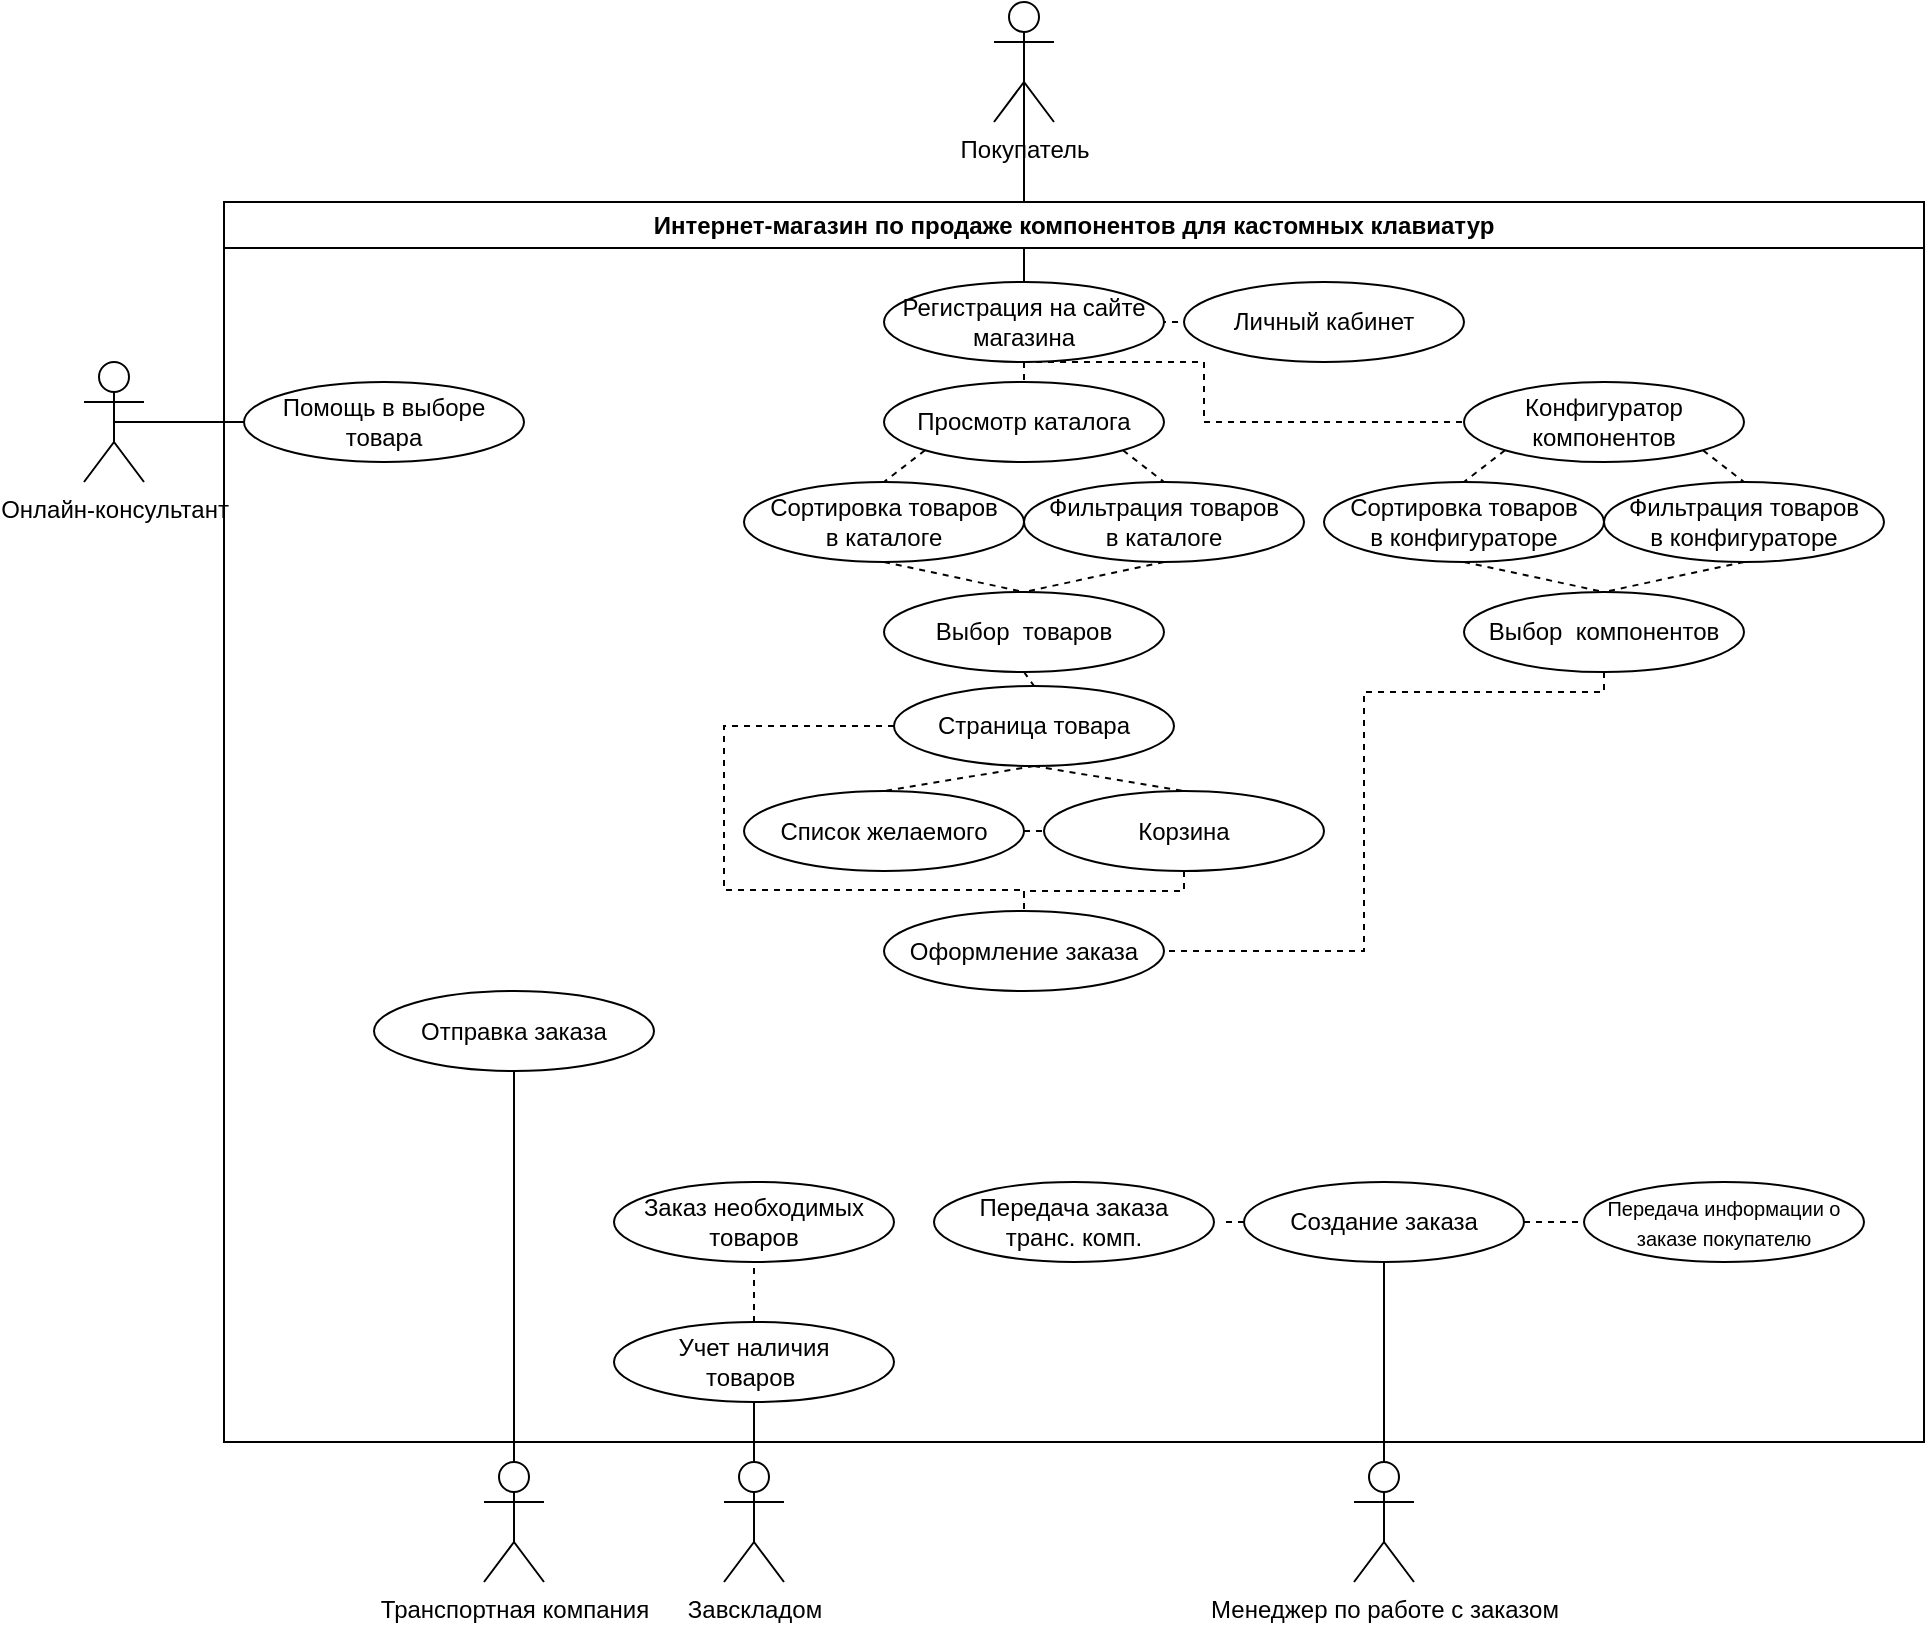 <mxfile version="20.7.4" type="github">
  <diagram id="sq5tUa9uOOfnAcCKqO6m" name="Страница 1">
    <mxGraphModel dx="1386" dy="791" grid="1" gridSize="10" guides="1" tooltips="1" connect="1" arrows="1" fold="1" page="1" pageScale="1" pageWidth="827" pageHeight="1169" math="0" shadow="0">
      <root>
        <mxCell id="0" />
        <mxCell id="1" parent="0" />
        <mxCell id="K7c1DOycUjJ4pG6AKwoJ-2" value="Покупатель" style="shape=umlActor;verticalLabelPosition=bottom;verticalAlign=top;html=1;" parent="1" vertex="1">
          <mxGeometry x="715" y="100" width="30" height="60" as="geometry" />
        </mxCell>
        <mxCell id="K7c1DOycUjJ4pG6AKwoJ-5" style="edgeStyle=orthogonalEdgeStyle;rounded=0;orthogonalLoop=1;jettySize=auto;html=1;exitX=0.5;exitY=0;exitDx=0;exitDy=0;entryX=0.5;entryY=0.5;entryDx=0;entryDy=0;entryPerimeter=0;endArrow=none;endFill=0;" parent="1" source="K7c1DOycUjJ4pG6AKwoJ-3" target="K7c1DOycUjJ4pG6AKwoJ-2" edge="1">
          <mxGeometry relative="1" as="geometry" />
        </mxCell>
        <mxCell id="MxBQIQ1knMXgWXvi2nVf-31" style="edgeStyle=orthogonalEdgeStyle;rounded=0;orthogonalLoop=1;jettySize=auto;html=1;exitX=0.5;exitY=0.5;exitDx=0;exitDy=0;exitPerimeter=0;entryX=0;entryY=0.5;entryDx=0;entryDy=0;fontSize=8;endArrow=none;endFill=0;" parent="1" source="K7c1DOycUjJ4pG6AKwoJ-6" target="K7c1DOycUjJ4pG6AKwoJ-7" edge="1">
          <mxGeometry relative="1" as="geometry" />
        </mxCell>
        <mxCell id="K7c1DOycUjJ4pG6AKwoJ-6" value="Онлайн-консультант" style="shape=umlActor;verticalLabelPosition=bottom;verticalAlign=top;html=1;" parent="1" vertex="1">
          <mxGeometry x="260" y="280" width="30" height="60" as="geometry" />
        </mxCell>
        <mxCell id="l_A6OMl15HvACTpBP7gL-4" value="Интернет-магазин по продаже компонентов для кастомных клавиатур" style="swimlane;whiteSpace=wrap;html=1;" parent="1" vertex="1">
          <mxGeometry x="330" y="200" width="850" height="620" as="geometry" />
        </mxCell>
        <mxCell id="K7c1DOycUjJ4pG6AKwoJ-7" value="Помощь в выборе&lt;br&gt;товара" style="ellipse;whiteSpace=wrap;html=1;" parent="l_A6OMl15HvACTpBP7gL-4" vertex="1">
          <mxGeometry x="10" y="90" width="140" height="40" as="geometry" />
        </mxCell>
        <mxCell id="MxBQIQ1knMXgWXvi2nVf-7" style="rounded=0;orthogonalLoop=1;jettySize=auto;html=1;exitX=1;exitY=1;exitDx=0;exitDy=0;entryX=0.5;entryY=0;entryDx=0;entryDy=0;dashed=1;endArrow=none;endFill=0;" parent="l_A6OMl15HvACTpBP7gL-4" source="MxBQIQ1knMXgWXvi2nVf-1" target="MxBQIQ1knMXgWXvi2nVf-4" edge="1">
          <mxGeometry relative="1" as="geometry" />
        </mxCell>
        <mxCell id="MxBQIQ1knMXgWXvi2nVf-8" style="edgeStyle=none;rounded=0;orthogonalLoop=1;jettySize=auto;html=1;exitX=0;exitY=1;exitDx=0;exitDy=0;entryX=0.5;entryY=0;entryDx=0;entryDy=0;dashed=1;endArrow=none;endFill=0;" parent="l_A6OMl15HvACTpBP7gL-4" source="MxBQIQ1knMXgWXvi2nVf-1" target="MxBQIQ1knMXgWXvi2nVf-3" edge="1">
          <mxGeometry relative="1" as="geometry" />
        </mxCell>
        <mxCell id="MxBQIQ1knMXgWXvi2nVf-1" value="Просмотр каталога" style="ellipse;whiteSpace=wrap;html=1;" parent="l_A6OMl15HvACTpBP7gL-4" vertex="1">
          <mxGeometry x="330.0" y="90" width="140" height="40" as="geometry" />
        </mxCell>
        <mxCell id="MxBQIQ1knMXgWXvi2nVf-20" style="rounded=0;orthogonalLoop=1;jettySize=auto;html=1;exitX=0.5;exitY=1;exitDx=0;exitDy=0;entryX=0.5;entryY=0;entryDx=0;entryDy=0;dashed=1;fontSize=8;endArrow=none;endFill=0;startArrow=none;" parent="l_A6OMl15HvACTpBP7gL-4" source="MxBQIQ1knMXgWXvi2nVf-22" target="MxBQIQ1knMXgWXvi2nVf-16" edge="1">
          <mxGeometry relative="1" as="geometry" />
        </mxCell>
        <mxCell id="MxBQIQ1knMXgWXvi2nVf-51" style="rounded=0;orthogonalLoop=1;jettySize=auto;html=1;exitX=0.5;exitY=1;exitDx=0;exitDy=0;entryX=0.5;entryY=0;entryDx=0;entryDy=0;fontSize=8;endArrow=none;endFill=0;dashed=1;" parent="l_A6OMl15HvACTpBP7gL-4" source="K7c1DOycUjJ4pG6AKwoJ-1" target="MxBQIQ1knMXgWXvi2nVf-22" edge="1">
          <mxGeometry relative="1" as="geometry" />
        </mxCell>
        <mxCell id="K7c1DOycUjJ4pG6AKwoJ-1" value="Выбор&amp;nbsp; товаров" style="ellipse;whiteSpace=wrap;html=1;" parent="l_A6OMl15HvACTpBP7gL-4" vertex="1">
          <mxGeometry x="330.0" y="195" width="140" height="40" as="geometry" />
        </mxCell>
        <mxCell id="MxBQIQ1knMXgWXvi2nVf-10" style="edgeStyle=none;rounded=0;orthogonalLoop=1;jettySize=auto;html=1;exitX=0.5;exitY=1;exitDx=0;exitDy=0;entryX=0.5;entryY=0;entryDx=0;entryDy=0;dashed=1;endArrow=none;endFill=0;" parent="l_A6OMl15HvACTpBP7gL-4" source="MxBQIQ1knMXgWXvi2nVf-3" target="K7c1DOycUjJ4pG6AKwoJ-1" edge="1">
          <mxGeometry relative="1" as="geometry" />
        </mxCell>
        <mxCell id="MxBQIQ1knMXgWXvi2nVf-3" value="Сортировка товаров&lt;br&gt;в каталоге" style="ellipse;whiteSpace=wrap;html=1;" parent="l_A6OMl15HvACTpBP7gL-4" vertex="1">
          <mxGeometry x="260" y="140" width="140" height="40" as="geometry" />
        </mxCell>
        <mxCell id="MxBQIQ1knMXgWXvi2nVf-9" style="edgeStyle=none;rounded=0;orthogonalLoop=1;jettySize=auto;html=1;exitX=0.5;exitY=1;exitDx=0;exitDy=0;entryX=0.5;entryY=0;entryDx=0;entryDy=0;dashed=1;endArrow=none;endFill=0;" parent="l_A6OMl15HvACTpBP7gL-4" source="MxBQIQ1knMXgWXvi2nVf-4" target="K7c1DOycUjJ4pG6AKwoJ-1" edge="1">
          <mxGeometry relative="1" as="geometry" />
        </mxCell>
        <mxCell id="MxBQIQ1knMXgWXvi2nVf-4" value="Фильтрация товаров&lt;br&gt;в каталоге" style="ellipse;whiteSpace=wrap;html=1;" parent="l_A6OMl15HvACTpBP7gL-4" vertex="1">
          <mxGeometry x="400" y="140" width="140" height="40" as="geometry" />
        </mxCell>
        <mxCell id="MxBQIQ1knMXgWXvi2nVf-6" style="edgeStyle=orthogonalEdgeStyle;rounded=0;orthogonalLoop=1;jettySize=auto;html=1;exitX=0.5;exitY=1;exitDx=0;exitDy=0;entryX=0.5;entryY=0;entryDx=0;entryDy=0;dashed=1;endArrow=none;endFill=0;" parent="l_A6OMl15HvACTpBP7gL-4" source="K7c1DOycUjJ4pG6AKwoJ-3" target="MxBQIQ1knMXgWXvi2nVf-1" edge="1">
          <mxGeometry relative="1" as="geometry" />
        </mxCell>
        <mxCell id="MxBQIQ1knMXgWXvi2nVf-14" style="edgeStyle=none;rounded=0;orthogonalLoop=1;jettySize=auto;html=1;exitX=0;exitY=0.5;exitDx=0;exitDy=0;entryX=1;entryY=0.5;entryDx=0;entryDy=0;dashed=1;endArrow=none;endFill=0;" parent="l_A6OMl15HvACTpBP7gL-4" source="K7c1DOycUjJ4pG6AKwoJ-3" target="MxBQIQ1knMXgWXvi2nVf-13" edge="1">
          <mxGeometry relative="1" as="geometry" />
        </mxCell>
        <mxCell id="MxBQIQ1knMXgWXvi2nVf-52" style="edgeStyle=orthogonalEdgeStyle;rounded=0;orthogonalLoop=1;jettySize=auto;html=1;exitX=0.5;exitY=1;exitDx=0;exitDy=0;entryX=0;entryY=0.5;entryDx=0;entryDy=0;dashed=1;fontSize=8;endArrow=none;endFill=0;" parent="l_A6OMl15HvACTpBP7gL-4" source="K7c1DOycUjJ4pG6AKwoJ-3" target="MxBQIQ1knMXgWXvi2nVf-36" edge="1">
          <mxGeometry relative="1" as="geometry">
            <Array as="points">
              <mxPoint x="490" y="80" />
              <mxPoint x="490" y="110" />
            </Array>
          </mxGeometry>
        </mxCell>
        <mxCell id="K7c1DOycUjJ4pG6AKwoJ-3" value="Регистрация на сайте магазина" style="ellipse;whiteSpace=wrap;html=1;" parent="l_A6OMl15HvACTpBP7gL-4" vertex="1">
          <mxGeometry x="330.0" y="40" width="140" height="40" as="geometry" />
        </mxCell>
        <mxCell id="MxBQIQ1knMXgWXvi2nVf-13" value="Личный кабинет" style="ellipse;whiteSpace=wrap;html=1;" parent="l_A6OMl15HvACTpBP7gL-4" vertex="1">
          <mxGeometry x="480" y="40" width="140" height="40" as="geometry" />
        </mxCell>
        <mxCell id="MxBQIQ1knMXgWXvi2nVf-28" style="edgeStyle=none;rounded=0;orthogonalLoop=1;jettySize=auto;html=1;exitX=1;exitY=0.5;exitDx=0;exitDy=0;entryX=0;entryY=0.5;entryDx=0;entryDy=0;dashed=1;fontSize=8;endArrow=none;endFill=0;" parent="l_A6OMl15HvACTpBP7gL-4" source="MxBQIQ1knMXgWXvi2nVf-15" target="MxBQIQ1knMXgWXvi2nVf-16" edge="1">
          <mxGeometry relative="1" as="geometry" />
        </mxCell>
        <mxCell id="MxBQIQ1knMXgWXvi2nVf-15" value="Список желаемого" style="ellipse;whiteSpace=wrap;html=1;" parent="l_A6OMl15HvACTpBP7gL-4" vertex="1">
          <mxGeometry x="260" y="294.5" width="140" height="40" as="geometry" />
        </mxCell>
        <mxCell id="MxBQIQ1knMXgWXvi2nVf-29" style="edgeStyle=orthogonalEdgeStyle;rounded=0;orthogonalLoop=1;jettySize=auto;html=1;exitX=0.5;exitY=1;exitDx=0;exitDy=0;entryX=0.5;entryY=0;entryDx=0;entryDy=0;dashed=1;fontSize=8;endArrow=none;endFill=0;" parent="l_A6OMl15HvACTpBP7gL-4" source="MxBQIQ1knMXgWXvi2nVf-16" target="MxBQIQ1knMXgWXvi2nVf-27" edge="1">
          <mxGeometry relative="1" as="geometry">
            <Array as="points">
              <mxPoint x="480" y="344.5" />
              <mxPoint x="400" y="344.5" />
            </Array>
          </mxGeometry>
        </mxCell>
        <mxCell id="MxBQIQ1knMXgWXvi2nVf-16" value="Корзина" style="ellipse;whiteSpace=wrap;html=1;" parent="l_A6OMl15HvACTpBP7gL-4" vertex="1">
          <mxGeometry x="410" y="294.5" width="140" height="40" as="geometry" />
        </mxCell>
        <mxCell id="MxBQIQ1knMXgWXvi2nVf-58" style="edgeStyle=orthogonalEdgeStyle;rounded=0;orthogonalLoop=1;jettySize=auto;html=1;exitX=1;exitY=0.5;exitDx=0;exitDy=0;entryX=0;entryY=0.5;entryDx=0;entryDy=0;dashed=1;fontSize=12;endArrow=none;endFill=0;" parent="l_A6OMl15HvACTpBP7gL-4" source="K7c1DOycUjJ4pG6AKwoJ-17" target="K7c1DOycUjJ4pG6AKwoJ-19" edge="1">
          <mxGeometry relative="1" as="geometry" />
        </mxCell>
        <mxCell id="K7c1DOycUjJ4pG6AKwoJ-17" value="Создание заказа" style="ellipse;whiteSpace=wrap;html=1;" parent="l_A6OMl15HvACTpBP7gL-4" vertex="1">
          <mxGeometry x="510" y="490" width="140" height="40" as="geometry" />
        </mxCell>
        <mxCell id="K7c1DOycUjJ4pG6AKwoJ-19" value="&lt;font style=&quot;font-size: 10px;&quot;&gt;Передача информации о заказе покупателю&lt;/font&gt;" style="ellipse;whiteSpace=wrap;html=1;" parent="l_A6OMl15HvACTpBP7gL-4" vertex="1">
          <mxGeometry x="680" y="490" width="140" height="40" as="geometry" />
        </mxCell>
        <mxCell id="MxBQIQ1knMXgWXvi2nVf-24" style="edgeStyle=none;rounded=0;orthogonalLoop=1;jettySize=auto;html=1;exitX=0.5;exitY=1;exitDx=0;exitDy=0;entryX=0.5;entryY=0;entryDx=0;entryDy=0;dashed=1;fontSize=8;endArrow=none;endFill=0;" parent="l_A6OMl15HvACTpBP7gL-4" source="MxBQIQ1knMXgWXvi2nVf-22" target="MxBQIQ1knMXgWXvi2nVf-15" edge="1">
          <mxGeometry relative="1" as="geometry" />
        </mxCell>
        <mxCell id="MxBQIQ1knMXgWXvi2nVf-22" value="Страница товара" style="ellipse;whiteSpace=wrap;html=1;" parent="l_A6OMl15HvACTpBP7gL-4" vertex="1">
          <mxGeometry x="335.0" y="242" width="140" height="40" as="geometry" />
        </mxCell>
        <mxCell id="MxBQIQ1knMXgWXvi2nVf-27" value="Оформление заказа" style="ellipse;whiteSpace=wrap;html=1;" parent="l_A6OMl15HvACTpBP7gL-4" vertex="1">
          <mxGeometry x="330.0" y="354.5" width="140" height="40" as="geometry" />
        </mxCell>
        <mxCell id="MxBQIQ1knMXgWXvi2nVf-36" value="Конфигуратор компонентов" style="ellipse;whiteSpace=wrap;html=1;" parent="l_A6OMl15HvACTpBP7gL-4" vertex="1">
          <mxGeometry x="620" y="90" width="140" height="40" as="geometry" />
        </mxCell>
        <mxCell id="MxBQIQ1knMXgWXvi2nVf-39" value="Выбор&amp;nbsp; компонентов" style="ellipse;whiteSpace=wrap;html=1;" parent="l_A6OMl15HvACTpBP7gL-4" vertex="1">
          <mxGeometry x="620" y="195" width="140" height="40" as="geometry" />
        </mxCell>
        <mxCell id="MxBQIQ1knMXgWXvi2nVf-40" style="edgeStyle=none;rounded=0;orthogonalLoop=1;jettySize=auto;html=1;exitX=0.5;exitY=1;exitDx=0;exitDy=0;entryX=0.5;entryY=0;entryDx=0;entryDy=0;dashed=1;endArrow=none;endFill=0;" parent="l_A6OMl15HvACTpBP7gL-4" source="MxBQIQ1knMXgWXvi2nVf-41" target="MxBQIQ1knMXgWXvi2nVf-39" edge="1">
          <mxGeometry relative="1" as="geometry" />
        </mxCell>
        <mxCell id="MxBQIQ1knMXgWXvi2nVf-41" value="Сортировка товаров&lt;br&gt;в конфигураторе" style="ellipse;whiteSpace=wrap;html=1;" parent="l_A6OMl15HvACTpBP7gL-4" vertex="1">
          <mxGeometry x="550" y="140" width="140" height="40" as="geometry" />
        </mxCell>
        <mxCell id="MxBQIQ1knMXgWXvi2nVf-35" style="edgeStyle=none;rounded=0;orthogonalLoop=1;jettySize=auto;html=1;exitX=0;exitY=1;exitDx=0;exitDy=0;entryX=0.5;entryY=0;entryDx=0;entryDy=0;dashed=1;endArrow=none;endFill=0;" parent="l_A6OMl15HvACTpBP7gL-4" source="MxBQIQ1knMXgWXvi2nVf-36" target="MxBQIQ1knMXgWXvi2nVf-41" edge="1">
          <mxGeometry relative="1" as="geometry" />
        </mxCell>
        <mxCell id="MxBQIQ1knMXgWXvi2nVf-42" style="edgeStyle=none;rounded=0;orthogonalLoop=1;jettySize=auto;html=1;exitX=0.5;exitY=1;exitDx=0;exitDy=0;entryX=0.5;entryY=0;entryDx=0;entryDy=0;dashed=1;endArrow=none;endFill=0;" parent="l_A6OMl15HvACTpBP7gL-4" source="MxBQIQ1knMXgWXvi2nVf-43" target="MxBQIQ1knMXgWXvi2nVf-39" edge="1">
          <mxGeometry relative="1" as="geometry" />
        </mxCell>
        <mxCell id="MxBQIQ1knMXgWXvi2nVf-43" value="Фильтрация товаров&lt;br&gt;в конфигураторе" style="ellipse;whiteSpace=wrap;html=1;" parent="l_A6OMl15HvACTpBP7gL-4" vertex="1">
          <mxGeometry x="690" y="140" width="140" height="40" as="geometry" />
        </mxCell>
        <mxCell id="MxBQIQ1knMXgWXvi2nVf-34" style="rounded=0;orthogonalLoop=1;jettySize=auto;html=1;exitX=1;exitY=1;exitDx=0;exitDy=0;entryX=0.5;entryY=0;entryDx=0;entryDy=0;dashed=1;endArrow=none;endFill=0;" parent="l_A6OMl15HvACTpBP7gL-4" source="MxBQIQ1knMXgWXvi2nVf-36" target="MxBQIQ1knMXgWXvi2nVf-43" edge="1">
          <mxGeometry relative="1" as="geometry" />
        </mxCell>
        <mxCell id="MxBQIQ1knMXgWXvi2nVf-45" style="edgeStyle=orthogonalEdgeStyle;rounded=0;orthogonalLoop=1;jettySize=auto;html=1;exitX=0.5;exitY=1;exitDx=0;exitDy=0;entryX=1;entryY=0.5;entryDx=0;entryDy=0;dashed=1;fontSize=8;endArrow=none;endFill=0;" parent="l_A6OMl15HvACTpBP7gL-4" target="MxBQIQ1knMXgWXvi2nVf-27" edge="1">
          <mxGeometry relative="1" as="geometry">
            <Array as="points">
              <mxPoint x="690" y="245" />
              <mxPoint x="570" y="245" />
              <mxPoint x="570" y="374" />
            </Array>
            <mxPoint x="690" y="235" as="sourcePoint" />
            <mxPoint x="610" y="255" as="targetPoint" />
          </mxGeometry>
        </mxCell>
        <mxCell id="MxBQIQ1knMXgWXvi2nVf-56" style="edgeStyle=orthogonalEdgeStyle;rounded=0;orthogonalLoop=1;jettySize=auto;html=1;exitX=0.5;exitY=0;exitDx=0;exitDy=0;entryX=0.5;entryY=1;entryDx=0;entryDy=0;dashed=1;fontSize=8;endArrow=none;endFill=0;" parent="l_A6OMl15HvACTpBP7gL-4" source="K7c1DOycUjJ4pG6AKwoJ-13" target="K7c1DOycUjJ4pG6AKwoJ-21" edge="1">
          <mxGeometry relative="1" as="geometry" />
        </mxCell>
        <mxCell id="K7c1DOycUjJ4pG6AKwoJ-13" value="&lt;font style=&quot;font-size: 12px;&quot;&gt;Учет наличия&lt;br&gt;товаров&amp;nbsp;&lt;/font&gt;" style="ellipse;whiteSpace=wrap;html=1;" parent="l_A6OMl15HvACTpBP7gL-4" vertex="1">
          <mxGeometry x="195" y="560" width="140" height="40" as="geometry" />
        </mxCell>
        <mxCell id="K7c1DOycUjJ4pG6AKwoJ-21" value="&lt;font style=&quot;font-size: 12px;&quot;&gt;Заказ необходимых товаров&lt;/font&gt;" style="ellipse;whiteSpace=wrap;html=1;" parent="l_A6OMl15HvACTpBP7gL-4" vertex="1">
          <mxGeometry x="195" y="490" width="140" height="40" as="geometry" />
        </mxCell>
        <mxCell id="l_A6OMl15HvACTpBP7gL-2" value="Отправка заказа" style="ellipse;whiteSpace=wrap;html=1;" parent="l_A6OMl15HvACTpBP7gL-4" vertex="1">
          <mxGeometry x="75" y="394.5" width="140" height="40" as="geometry" />
        </mxCell>
        <mxCell id="MxBQIQ1knMXgWXvi2nVf-30" style="edgeStyle=orthogonalEdgeStyle;rounded=0;orthogonalLoop=1;jettySize=auto;html=1;exitX=0;exitY=0.5;exitDx=0;exitDy=0;dashed=1;fontSize=8;endArrow=none;endFill=0;" parent="l_A6OMl15HvACTpBP7gL-4" source="MxBQIQ1knMXgWXvi2nVf-22" edge="1">
          <mxGeometry relative="1" as="geometry">
            <mxPoint x="400" y="350" as="targetPoint" />
            <Array as="points">
              <mxPoint x="250" y="262" />
              <mxPoint x="250" y="344" />
              <mxPoint x="400" y="344" />
            </Array>
          </mxGeometry>
        </mxCell>
        <mxCell id="MxBQIQ1knMXgWXvi2nVf-61" value="Передача заказа&lt;br&gt;транс. комп." style="ellipse;whiteSpace=wrap;html=1;" parent="l_A6OMl15HvACTpBP7gL-4" vertex="1">
          <mxGeometry x="355" y="490" width="140" height="40" as="geometry" />
        </mxCell>
        <mxCell id="K7c1DOycUjJ4pG6AKwoJ-15" value="Менеджер по работе с заказом" style="shape=umlActor;verticalLabelPosition=bottom;verticalAlign=top;html=1;" parent="1" vertex="1">
          <mxGeometry x="895" y="830" width="30" height="60" as="geometry" />
        </mxCell>
        <mxCell id="K7c1DOycUjJ4pG6AKwoJ-18" style="edgeStyle=orthogonalEdgeStyle;rounded=0;orthogonalLoop=1;jettySize=auto;html=1;exitX=0.5;exitY=1;exitDx=0;exitDy=0;endArrow=none;endFill=0;entryX=0.5;entryY=0;entryDx=0;entryDy=0;entryPerimeter=0;" parent="1" source="K7c1DOycUjJ4pG6AKwoJ-17" target="K7c1DOycUjJ4pG6AKwoJ-15" edge="1">
          <mxGeometry relative="1" as="geometry">
            <mxPoint x="620" y="750" as="targetPoint" />
          </mxGeometry>
        </mxCell>
        <mxCell id="MxBQIQ1knMXgWXvi2nVf-54" style="edgeStyle=orthogonalEdgeStyle;rounded=0;orthogonalLoop=1;jettySize=auto;html=1;exitX=0.5;exitY=0;exitDx=0;exitDy=0;exitPerimeter=0;entryX=0.5;entryY=1;entryDx=0;entryDy=0;fontSize=8;endArrow=none;endFill=0;" parent="1" source="K7c1DOycUjJ4pG6AKwoJ-12" target="K7c1DOycUjJ4pG6AKwoJ-13" edge="1">
          <mxGeometry relative="1" as="geometry" />
        </mxCell>
        <mxCell id="K7c1DOycUjJ4pG6AKwoJ-12" value="Завскладом" style="shape=umlActor;verticalLabelPosition=bottom;verticalAlign=top;html=1;" parent="1" vertex="1">
          <mxGeometry x="580" y="830" width="30" height="60" as="geometry" />
        </mxCell>
        <mxCell id="l_A6OMl15HvACTpBP7gL-1" value="Транспортная компания" style="shape=umlActor;verticalLabelPosition=bottom;verticalAlign=top;html=1;" parent="1" vertex="1">
          <mxGeometry x="460" y="830" width="30" height="60" as="geometry" />
        </mxCell>
        <mxCell id="l_A6OMl15HvACTpBP7gL-3" style="edgeStyle=orthogonalEdgeStyle;rounded=0;orthogonalLoop=1;jettySize=auto;html=1;exitX=0.5;exitY=0;exitDx=0;exitDy=0;exitPerimeter=0;entryX=0.5;entryY=1;entryDx=0;entryDy=0;endArrow=none;endFill=0;" parent="1" source="l_A6OMl15HvACTpBP7gL-1" target="l_A6OMl15HvACTpBP7gL-2" edge="1">
          <mxGeometry relative="1" as="geometry" />
        </mxCell>
        <mxCell id="MxBQIQ1knMXgWXvi2nVf-62" style="edgeStyle=orthogonalEdgeStyle;rounded=0;orthogonalLoop=1;jettySize=auto;html=1;exitX=0;exitY=0.5;exitDx=0;exitDy=0;dashed=1;fontSize=12;endArrow=none;endFill=0;" parent="1" source="K7c1DOycUjJ4pG6AKwoJ-17" edge="1">
          <mxGeometry relative="1" as="geometry">
            <mxPoint x="830" y="710.074" as="targetPoint" />
          </mxGeometry>
        </mxCell>
      </root>
    </mxGraphModel>
  </diagram>
</mxfile>
